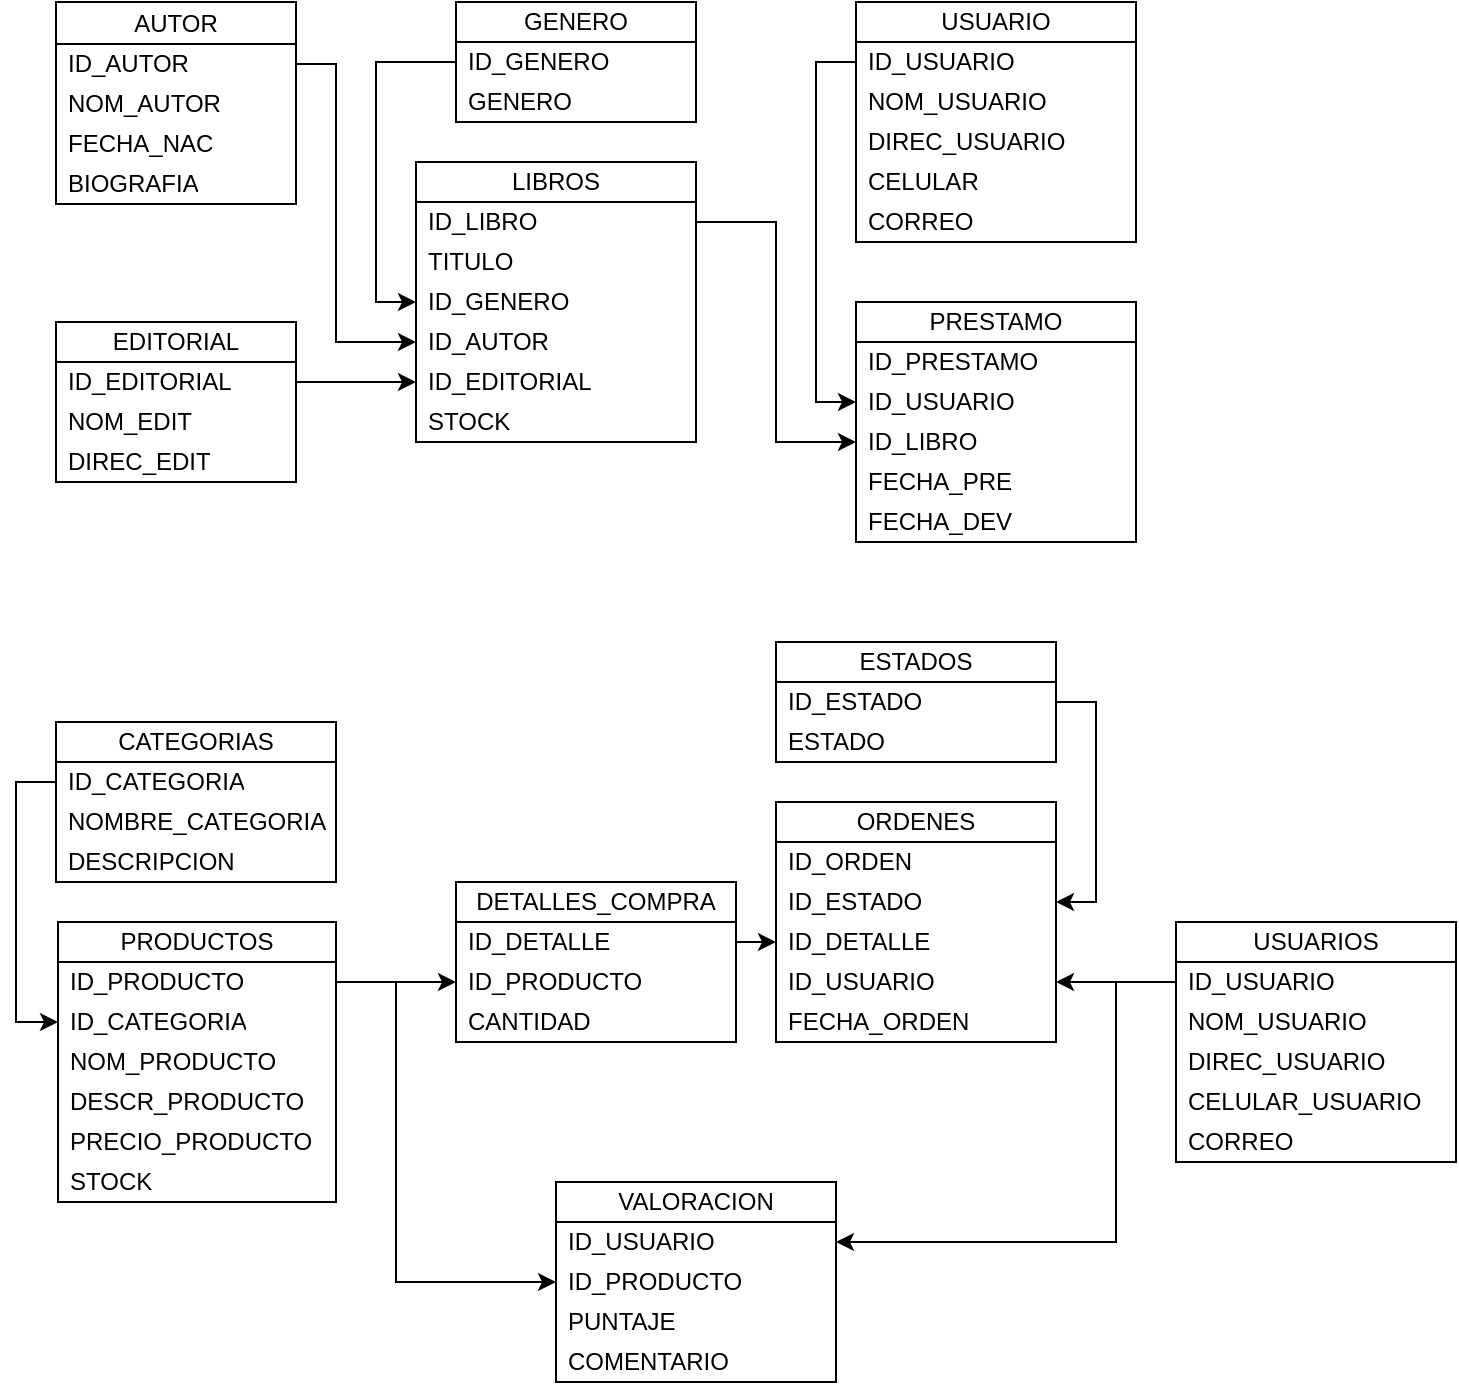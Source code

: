 <mxfile version="21.1.7" type="github">
  <diagram name="Página-1" id="Jg9sq6ZWYDZWG7IJHIOj">
    <mxGraphModel dx="880" dy="446" grid="1" gridSize="10" guides="1" tooltips="1" connect="1" arrows="1" fold="1" page="1" pageScale="1" pageWidth="827" pageHeight="1169" math="0" shadow="0">
      <root>
        <mxCell id="0" />
        <mxCell id="1" parent="0" />
        <mxCell id="0mArIqofXq3lNmtWkV4s-7" value="GENERO" style="swimlane;fontStyle=0;childLayout=stackLayout;horizontal=1;startSize=20;horizontalStack=0;resizeParent=1;resizeParentMax=0;resizeLast=0;collapsible=1;marginBottom=0;whiteSpace=wrap;html=1;" vertex="1" parent="1">
          <mxGeometry x="240" width="120" height="60" as="geometry" />
        </mxCell>
        <mxCell id="0mArIqofXq3lNmtWkV4s-8" value="ID_GENERO" style="text;strokeColor=none;fillColor=none;align=left;verticalAlign=middle;spacingLeft=4;spacingRight=4;overflow=hidden;points=[[0,0.5],[1,0.5]];portConstraint=eastwest;rotatable=0;whiteSpace=wrap;html=1;" vertex="1" parent="0mArIqofXq3lNmtWkV4s-7">
          <mxGeometry y="20" width="120" height="20" as="geometry" />
        </mxCell>
        <mxCell id="0mArIqofXq3lNmtWkV4s-9" value="GENERO" style="text;strokeColor=none;fillColor=none;align=left;verticalAlign=middle;spacingLeft=4;spacingRight=4;overflow=hidden;points=[[0,0.5],[1,0.5]];portConstraint=eastwest;rotatable=0;whiteSpace=wrap;html=1;" vertex="1" parent="0mArIqofXq3lNmtWkV4s-7">
          <mxGeometry y="40" width="120" height="20" as="geometry" />
        </mxCell>
        <mxCell id="0mArIqofXq3lNmtWkV4s-11" value="EDITORIAL" style="swimlane;fontStyle=0;childLayout=stackLayout;horizontal=1;startSize=20;horizontalStack=0;resizeParent=1;resizeParentMax=0;resizeLast=0;collapsible=1;marginBottom=0;whiteSpace=wrap;html=1;" vertex="1" parent="1">
          <mxGeometry x="40" y="160" width="120" height="80" as="geometry" />
        </mxCell>
        <mxCell id="0mArIqofXq3lNmtWkV4s-14" value="ID_EDITORIAL" style="text;strokeColor=none;fillColor=none;align=left;verticalAlign=middle;spacingLeft=4;spacingRight=4;overflow=hidden;points=[[0,0.5],[1,0.5]];portConstraint=eastwest;rotatable=0;whiteSpace=wrap;html=1;" vertex="1" parent="0mArIqofXq3lNmtWkV4s-11">
          <mxGeometry y="20" width="120" height="20" as="geometry" />
        </mxCell>
        <mxCell id="0mArIqofXq3lNmtWkV4s-12" value="NOM_EDIT" style="text;strokeColor=none;fillColor=none;align=left;verticalAlign=middle;spacingLeft=4;spacingRight=4;overflow=hidden;points=[[0,0.5],[1,0.5]];portConstraint=eastwest;rotatable=0;whiteSpace=wrap;html=1;" vertex="1" parent="0mArIqofXq3lNmtWkV4s-11">
          <mxGeometry y="40" width="120" height="20" as="geometry" />
        </mxCell>
        <mxCell id="0mArIqofXq3lNmtWkV4s-13" value="DIREC_EDIT" style="text;strokeColor=none;fillColor=none;align=left;verticalAlign=middle;spacingLeft=4;spacingRight=4;overflow=hidden;points=[[0,0.5],[1,0.5]];portConstraint=eastwest;rotatable=0;whiteSpace=wrap;html=1;" vertex="1" parent="0mArIqofXq3lNmtWkV4s-11">
          <mxGeometry y="60" width="120" height="20" as="geometry" />
        </mxCell>
        <mxCell id="0mArIqofXq3lNmtWkV4s-23" value="USUARIO" style="swimlane;fontStyle=0;childLayout=stackLayout;horizontal=1;startSize=20;horizontalStack=0;resizeParent=1;resizeParentMax=0;resizeLast=0;collapsible=1;marginBottom=0;whiteSpace=wrap;html=1;" vertex="1" parent="1">
          <mxGeometry x="440" width="140" height="120" as="geometry" />
        </mxCell>
        <mxCell id="0mArIqofXq3lNmtWkV4s-24" value="ID_USUARIO" style="text;strokeColor=none;fillColor=none;align=left;verticalAlign=middle;spacingLeft=4;spacingRight=4;overflow=hidden;points=[[0,0.5],[1,0.5]];portConstraint=eastwest;rotatable=0;whiteSpace=wrap;html=1;" vertex="1" parent="0mArIqofXq3lNmtWkV4s-23">
          <mxGeometry y="20" width="140" height="20" as="geometry" />
        </mxCell>
        <mxCell id="0mArIqofXq3lNmtWkV4s-25" value="NOM_USUARIO" style="text;strokeColor=none;fillColor=none;align=left;verticalAlign=middle;spacingLeft=4;spacingRight=4;overflow=hidden;points=[[0,0.5],[1,0.5]];portConstraint=eastwest;rotatable=0;whiteSpace=wrap;html=1;" vertex="1" parent="0mArIqofXq3lNmtWkV4s-23">
          <mxGeometry y="40" width="140" height="20" as="geometry" />
        </mxCell>
        <mxCell id="0mArIqofXq3lNmtWkV4s-26" value="DIREC_USUARIO" style="text;strokeColor=none;fillColor=none;align=left;verticalAlign=middle;spacingLeft=4;spacingRight=4;overflow=hidden;points=[[0,0.5],[1,0.5]];portConstraint=eastwest;rotatable=0;whiteSpace=wrap;html=1;" vertex="1" parent="0mArIqofXq3lNmtWkV4s-23">
          <mxGeometry y="60" width="140" height="20" as="geometry" />
        </mxCell>
        <mxCell id="0mArIqofXq3lNmtWkV4s-39" value="CELULAR" style="text;strokeColor=none;fillColor=none;align=left;verticalAlign=middle;spacingLeft=4;spacingRight=4;overflow=hidden;points=[[0,0.5],[1,0.5]];portConstraint=eastwest;rotatable=0;whiteSpace=wrap;html=1;" vertex="1" parent="0mArIqofXq3lNmtWkV4s-23">
          <mxGeometry y="80" width="140" height="20" as="geometry" />
        </mxCell>
        <mxCell id="0mArIqofXq3lNmtWkV4s-38" value="CORREO" style="text;strokeColor=none;fillColor=none;align=left;verticalAlign=middle;spacingLeft=4;spacingRight=4;overflow=hidden;points=[[0,0.5],[1,0.5]];portConstraint=eastwest;rotatable=0;whiteSpace=wrap;html=1;" vertex="1" parent="0mArIqofXq3lNmtWkV4s-23">
          <mxGeometry y="100" width="140" height="20" as="geometry" />
        </mxCell>
        <mxCell id="0mArIqofXq3lNmtWkV4s-27" value="AUTOR" style="swimlane;fontStyle=0;childLayout=stackLayout;horizontal=1;startSize=21;horizontalStack=0;resizeParent=1;resizeParentMax=0;resizeLast=0;collapsible=1;marginBottom=0;whiteSpace=wrap;html=1;" vertex="1" parent="1">
          <mxGeometry x="40" width="120" height="101" as="geometry" />
        </mxCell>
        <mxCell id="0mArIqofXq3lNmtWkV4s-28" value="ID_AUTOR" style="text;strokeColor=none;fillColor=none;align=left;verticalAlign=middle;spacingLeft=4;spacingRight=4;overflow=hidden;points=[[0,0.5],[1,0.5]];portConstraint=eastwest;rotatable=0;whiteSpace=wrap;html=1;" vertex="1" parent="0mArIqofXq3lNmtWkV4s-27">
          <mxGeometry y="21" width="120" height="20" as="geometry" />
        </mxCell>
        <mxCell id="0mArIqofXq3lNmtWkV4s-29" value="NOM_AUTOR" style="text;strokeColor=none;fillColor=none;align=left;verticalAlign=middle;spacingLeft=4;spacingRight=4;overflow=hidden;points=[[0,0.5],[1,0.5]];portConstraint=eastwest;rotatable=0;whiteSpace=wrap;html=1;" vertex="1" parent="0mArIqofXq3lNmtWkV4s-27">
          <mxGeometry y="41" width="120" height="20" as="geometry" />
        </mxCell>
        <mxCell id="0mArIqofXq3lNmtWkV4s-30" value="FECHA_NAC" style="text;strokeColor=none;fillColor=none;align=left;verticalAlign=middle;spacingLeft=4;spacingRight=4;overflow=hidden;points=[[0,0.5],[1,0.5]];portConstraint=eastwest;rotatable=0;whiteSpace=wrap;html=1;" vertex="1" parent="0mArIqofXq3lNmtWkV4s-27">
          <mxGeometry y="61" width="120" height="20" as="geometry" />
        </mxCell>
        <mxCell id="0mArIqofXq3lNmtWkV4s-37" value="BIOGRAFIA" style="text;strokeColor=none;fillColor=none;align=left;verticalAlign=middle;spacingLeft=4;spacingRight=4;overflow=hidden;points=[[0,0.5],[1,0.5]];portConstraint=eastwest;rotatable=0;whiteSpace=wrap;html=1;" vertex="1" parent="0mArIqofXq3lNmtWkV4s-27">
          <mxGeometry y="81" width="120" height="20" as="geometry" />
        </mxCell>
        <mxCell id="0mArIqofXq3lNmtWkV4s-31" value="LIBROS" style="swimlane;fontStyle=0;childLayout=stackLayout;horizontal=1;startSize=20;horizontalStack=0;resizeParent=1;resizeParentMax=0;resizeLast=0;collapsible=1;marginBottom=0;whiteSpace=wrap;html=1;" vertex="1" parent="1">
          <mxGeometry x="220" y="80" width="140" height="140" as="geometry" />
        </mxCell>
        <mxCell id="0mArIqofXq3lNmtWkV4s-51" value="ID_LIBRO" style="text;strokeColor=none;fillColor=none;align=left;verticalAlign=middle;spacingLeft=4;spacingRight=4;overflow=hidden;points=[[0,0.5],[1,0.5]];portConstraint=eastwest;rotatable=0;whiteSpace=wrap;html=1;" vertex="1" parent="0mArIqofXq3lNmtWkV4s-31">
          <mxGeometry y="20" width="140" height="20" as="geometry" />
        </mxCell>
        <mxCell id="0mArIqofXq3lNmtWkV4s-32" value="TITULO" style="text;strokeColor=none;fillColor=none;align=left;verticalAlign=middle;spacingLeft=4;spacingRight=4;overflow=hidden;points=[[0,0.5],[1,0.5]];portConstraint=eastwest;rotatable=0;whiteSpace=wrap;html=1;" vertex="1" parent="0mArIqofXq3lNmtWkV4s-31">
          <mxGeometry y="40" width="140" height="20" as="geometry" />
        </mxCell>
        <mxCell id="0mArIqofXq3lNmtWkV4s-34" value="ID_GENERO" style="text;strokeColor=none;fillColor=none;align=left;verticalAlign=middle;spacingLeft=4;spacingRight=4;overflow=hidden;points=[[0,0.5],[1,0.5]];portConstraint=eastwest;rotatable=0;whiteSpace=wrap;html=1;" vertex="1" parent="0mArIqofXq3lNmtWkV4s-31">
          <mxGeometry y="60" width="140" height="20" as="geometry" />
        </mxCell>
        <mxCell id="0mArIqofXq3lNmtWkV4s-33" value="ID_AUTOR" style="text;strokeColor=none;fillColor=none;align=left;verticalAlign=middle;spacingLeft=4;spacingRight=4;overflow=hidden;points=[[0,0.5],[1,0.5]];portConstraint=eastwest;rotatable=0;whiteSpace=wrap;html=1;" vertex="1" parent="0mArIqofXq3lNmtWkV4s-31">
          <mxGeometry y="80" width="140" height="20" as="geometry" />
        </mxCell>
        <mxCell id="0mArIqofXq3lNmtWkV4s-36" value="ID_EDITORIAL" style="text;strokeColor=none;fillColor=none;align=left;verticalAlign=middle;spacingLeft=4;spacingRight=4;overflow=hidden;points=[[0,0.5],[1,0.5]];portConstraint=eastwest;rotatable=0;whiteSpace=wrap;html=1;" vertex="1" parent="0mArIqofXq3lNmtWkV4s-31">
          <mxGeometry y="100" width="140" height="20" as="geometry" />
        </mxCell>
        <mxCell id="0mArIqofXq3lNmtWkV4s-35" value="STOCK" style="text;strokeColor=none;fillColor=none;align=left;verticalAlign=middle;spacingLeft=4;spacingRight=4;overflow=hidden;points=[[0,0.5],[1,0.5]];portConstraint=eastwest;rotatable=0;whiteSpace=wrap;html=1;" vertex="1" parent="0mArIqofXq3lNmtWkV4s-31">
          <mxGeometry y="120" width="140" height="20" as="geometry" />
        </mxCell>
        <mxCell id="0mArIqofXq3lNmtWkV4s-41" value="PRESTAMO" style="swimlane;fontStyle=0;childLayout=stackLayout;horizontal=1;startSize=20;horizontalStack=0;resizeParent=1;resizeParentMax=0;resizeLast=0;collapsible=1;marginBottom=0;whiteSpace=wrap;html=1;" vertex="1" parent="1">
          <mxGeometry x="440" y="150" width="140" height="120" as="geometry" />
        </mxCell>
        <mxCell id="0mArIqofXq3lNmtWkV4s-42" value="ID_PRESTAMO" style="text;strokeColor=none;fillColor=none;align=left;verticalAlign=middle;spacingLeft=4;spacingRight=4;overflow=hidden;points=[[0,0.5],[1,0.5]];portConstraint=eastwest;rotatable=0;whiteSpace=wrap;html=1;" vertex="1" parent="0mArIqofXq3lNmtWkV4s-41">
          <mxGeometry y="20" width="140" height="20" as="geometry" />
        </mxCell>
        <mxCell id="0mArIqofXq3lNmtWkV4s-43" value="ID_USUARIO" style="text;strokeColor=none;fillColor=none;align=left;verticalAlign=middle;spacingLeft=4;spacingRight=4;overflow=hidden;points=[[0,0.5],[1,0.5]];portConstraint=eastwest;rotatable=0;whiteSpace=wrap;html=1;" vertex="1" parent="0mArIqofXq3lNmtWkV4s-41">
          <mxGeometry y="40" width="140" height="20" as="geometry" />
        </mxCell>
        <mxCell id="0mArIqofXq3lNmtWkV4s-49" value="ID_LIBRO" style="text;strokeColor=none;fillColor=none;align=left;verticalAlign=middle;spacingLeft=4;spacingRight=4;overflow=hidden;points=[[0,0.5],[1,0.5]];portConstraint=eastwest;rotatable=0;whiteSpace=wrap;html=1;" vertex="1" parent="0mArIqofXq3lNmtWkV4s-41">
          <mxGeometry y="60" width="140" height="20" as="geometry" />
        </mxCell>
        <mxCell id="0mArIqofXq3lNmtWkV4s-44" value="FECHA_PRE" style="text;strokeColor=none;fillColor=none;align=left;verticalAlign=middle;spacingLeft=4;spacingRight=4;overflow=hidden;points=[[0,0.5],[1,0.5]];portConstraint=eastwest;rotatable=0;whiteSpace=wrap;html=1;" vertex="1" parent="0mArIqofXq3lNmtWkV4s-41">
          <mxGeometry y="80" width="140" height="20" as="geometry" />
        </mxCell>
        <mxCell id="0mArIqofXq3lNmtWkV4s-45" value="FECHA_DEV" style="text;strokeColor=none;fillColor=none;align=left;verticalAlign=middle;spacingLeft=4;spacingRight=4;overflow=hidden;points=[[0,0.5],[1,0.5]];portConstraint=eastwest;rotatable=0;whiteSpace=wrap;html=1;" vertex="1" parent="0mArIqofXq3lNmtWkV4s-41">
          <mxGeometry y="100" width="140" height="20" as="geometry" />
        </mxCell>
        <mxCell id="0mArIqofXq3lNmtWkV4s-53" style="edgeStyle=orthogonalEdgeStyle;rounded=0;orthogonalLoop=1;jettySize=auto;html=1;exitX=1;exitY=0.5;exitDx=0;exitDy=0;entryX=0;entryY=0.5;entryDx=0;entryDy=0;" edge="1" parent="1" source="0mArIqofXq3lNmtWkV4s-28" target="0mArIqofXq3lNmtWkV4s-33">
          <mxGeometry relative="1" as="geometry">
            <Array as="points">
              <mxPoint x="180" y="31" />
              <mxPoint x="180" y="170" />
            </Array>
          </mxGeometry>
        </mxCell>
        <mxCell id="0mArIqofXq3lNmtWkV4s-54" style="edgeStyle=orthogonalEdgeStyle;rounded=0;orthogonalLoop=1;jettySize=auto;html=1;exitX=1;exitY=0.5;exitDx=0;exitDy=0;entryX=0;entryY=0.5;entryDx=0;entryDy=0;" edge="1" parent="1" source="0mArIqofXq3lNmtWkV4s-14" target="0mArIqofXq3lNmtWkV4s-36">
          <mxGeometry relative="1" as="geometry" />
        </mxCell>
        <mxCell id="0mArIqofXq3lNmtWkV4s-55" style="edgeStyle=orthogonalEdgeStyle;rounded=0;orthogonalLoop=1;jettySize=auto;html=1;exitX=0;exitY=0.5;exitDx=0;exitDy=0;entryX=0;entryY=0.5;entryDx=0;entryDy=0;" edge="1" parent="1" source="0mArIqofXq3lNmtWkV4s-8" target="0mArIqofXq3lNmtWkV4s-34">
          <mxGeometry relative="1" as="geometry" />
        </mxCell>
        <mxCell id="0mArIqofXq3lNmtWkV4s-56" style="edgeStyle=orthogonalEdgeStyle;rounded=0;orthogonalLoop=1;jettySize=auto;html=1;exitX=0;exitY=0.5;exitDx=0;exitDy=0;entryX=0;entryY=0.5;entryDx=0;entryDy=0;" edge="1" parent="1" source="0mArIqofXq3lNmtWkV4s-24" target="0mArIqofXq3lNmtWkV4s-43">
          <mxGeometry relative="1" as="geometry" />
        </mxCell>
        <mxCell id="0mArIqofXq3lNmtWkV4s-57" style="edgeStyle=orthogonalEdgeStyle;rounded=0;orthogonalLoop=1;jettySize=auto;html=1;exitX=1;exitY=0.5;exitDx=0;exitDy=0;entryX=0;entryY=0.5;entryDx=0;entryDy=0;" edge="1" parent="1" source="0mArIqofXq3lNmtWkV4s-51" target="0mArIqofXq3lNmtWkV4s-49">
          <mxGeometry relative="1" as="geometry" />
        </mxCell>
        <mxCell id="0mArIqofXq3lNmtWkV4s-58" value="PRODUCTOS" style="swimlane;fontStyle=0;childLayout=stackLayout;horizontal=1;startSize=20;horizontalStack=0;resizeParent=1;resizeParentMax=0;resizeLast=0;collapsible=1;marginBottom=0;whiteSpace=wrap;html=1;" vertex="1" parent="1">
          <mxGeometry x="41" y="460" width="139" height="140" as="geometry" />
        </mxCell>
        <mxCell id="0mArIqofXq3lNmtWkV4s-59" value="ID_PRODUCTO" style="text;strokeColor=none;fillColor=none;align=left;verticalAlign=middle;spacingLeft=4;spacingRight=4;overflow=hidden;points=[[0,0.5],[1,0.5]];portConstraint=eastwest;rotatable=0;whiteSpace=wrap;html=1;" vertex="1" parent="0mArIqofXq3lNmtWkV4s-58">
          <mxGeometry y="20" width="139" height="20" as="geometry" />
        </mxCell>
        <mxCell id="0mArIqofXq3lNmtWkV4s-124" value="ID_CATEGORIA" style="text;strokeColor=none;fillColor=none;align=left;verticalAlign=middle;spacingLeft=4;spacingRight=4;overflow=hidden;points=[[0,0.5],[1,0.5]];portConstraint=eastwest;rotatable=0;whiteSpace=wrap;html=1;" vertex="1" parent="0mArIqofXq3lNmtWkV4s-58">
          <mxGeometry y="40" width="139" height="20" as="geometry" />
        </mxCell>
        <mxCell id="0mArIqofXq3lNmtWkV4s-104" value="NOM_PRODUCTO" style="text;strokeColor=none;fillColor=none;align=left;verticalAlign=middle;spacingLeft=4;spacingRight=4;overflow=hidden;points=[[0,0.5],[1,0.5]];portConstraint=eastwest;rotatable=0;whiteSpace=wrap;html=1;" vertex="1" parent="0mArIqofXq3lNmtWkV4s-58">
          <mxGeometry y="60" width="139" height="20" as="geometry" />
        </mxCell>
        <mxCell id="0mArIqofXq3lNmtWkV4s-103" value="DESCR_PRODUCTO" style="text;strokeColor=none;fillColor=none;align=left;verticalAlign=middle;spacingLeft=4;spacingRight=4;overflow=hidden;points=[[0,0.5],[1,0.5]];portConstraint=eastwest;rotatable=0;whiteSpace=wrap;html=1;" vertex="1" parent="0mArIqofXq3lNmtWkV4s-58">
          <mxGeometry y="80" width="139" height="20" as="geometry" />
        </mxCell>
        <mxCell id="0mArIqofXq3lNmtWkV4s-102" value="PRECIO_PRODUCTO" style="text;strokeColor=none;fillColor=none;align=left;verticalAlign=middle;spacingLeft=4;spacingRight=4;overflow=hidden;points=[[0,0.5],[1,0.5]];portConstraint=eastwest;rotatable=0;whiteSpace=wrap;html=1;" vertex="1" parent="0mArIqofXq3lNmtWkV4s-58">
          <mxGeometry y="100" width="139" height="20" as="geometry" />
        </mxCell>
        <mxCell id="0mArIqofXq3lNmtWkV4s-119" value="STOCK" style="text;strokeColor=none;fillColor=none;align=left;verticalAlign=middle;spacingLeft=4;spacingRight=4;overflow=hidden;points=[[0,0.5],[1,0.5]];portConstraint=eastwest;rotatable=0;whiteSpace=wrap;html=1;" vertex="1" parent="0mArIqofXq3lNmtWkV4s-58">
          <mxGeometry y="120" width="139" height="20" as="geometry" />
        </mxCell>
        <mxCell id="0mArIqofXq3lNmtWkV4s-62" value="CATEGORIAS" style="swimlane;fontStyle=0;childLayout=stackLayout;horizontal=1;startSize=20;horizontalStack=0;resizeParent=1;resizeParentMax=0;resizeLast=0;collapsible=1;marginBottom=0;whiteSpace=wrap;html=1;" vertex="1" parent="1">
          <mxGeometry x="40" y="360" width="140" height="80" as="geometry" />
        </mxCell>
        <mxCell id="0mArIqofXq3lNmtWkV4s-63" value="ID_CATEGORIA" style="text;strokeColor=none;fillColor=none;align=left;verticalAlign=middle;spacingLeft=4;spacingRight=4;overflow=hidden;points=[[0,0.5],[1,0.5]];portConstraint=eastwest;rotatable=0;whiteSpace=wrap;html=1;" vertex="1" parent="0mArIqofXq3lNmtWkV4s-62">
          <mxGeometry y="20" width="140" height="20" as="geometry" />
        </mxCell>
        <mxCell id="0mArIqofXq3lNmtWkV4s-64" value="NOMBRE_CATEGORIA" style="text;strokeColor=none;fillColor=none;align=left;verticalAlign=middle;spacingLeft=4;spacingRight=4;overflow=hidden;points=[[0,0.5],[1,0.5]];portConstraint=eastwest;rotatable=0;whiteSpace=wrap;html=1;" vertex="1" parent="0mArIqofXq3lNmtWkV4s-62">
          <mxGeometry y="40" width="140" height="20" as="geometry" />
        </mxCell>
        <mxCell id="0mArIqofXq3lNmtWkV4s-105" value="DESCRIPCION" style="text;strokeColor=none;fillColor=none;align=left;verticalAlign=middle;spacingLeft=4;spacingRight=4;overflow=hidden;points=[[0,0.5],[1,0.5]];portConstraint=eastwest;rotatable=0;whiteSpace=wrap;html=1;" vertex="1" parent="0mArIqofXq3lNmtWkV4s-62">
          <mxGeometry y="60" width="140" height="20" as="geometry" />
        </mxCell>
        <mxCell id="0mArIqofXq3lNmtWkV4s-66" value="USUARIOS" style="swimlane;fontStyle=0;childLayout=stackLayout;horizontal=1;startSize=20;horizontalStack=0;resizeParent=1;resizeParentMax=0;resizeLast=0;collapsible=1;marginBottom=0;whiteSpace=wrap;html=1;" vertex="1" parent="1">
          <mxGeometry x="600" y="460" width="140" height="120" as="geometry" />
        </mxCell>
        <mxCell id="0mArIqofXq3lNmtWkV4s-130" value="ID_USUARIO" style="text;strokeColor=none;fillColor=none;align=left;verticalAlign=middle;spacingLeft=4;spacingRight=4;overflow=hidden;points=[[0,0.5],[1,0.5]];portConstraint=eastwest;rotatable=0;whiteSpace=wrap;html=1;" vertex="1" parent="0mArIqofXq3lNmtWkV4s-66">
          <mxGeometry y="20" width="140" height="20" as="geometry" />
        </mxCell>
        <mxCell id="0mArIqofXq3lNmtWkV4s-67" value="NOM_USUARIO" style="text;strokeColor=none;fillColor=none;align=left;verticalAlign=middle;spacingLeft=4;spacingRight=4;overflow=hidden;points=[[0,0.5],[1,0.5]];portConstraint=eastwest;rotatable=0;whiteSpace=wrap;html=1;" vertex="1" parent="0mArIqofXq3lNmtWkV4s-66">
          <mxGeometry y="40" width="140" height="20" as="geometry" />
        </mxCell>
        <mxCell id="0mArIqofXq3lNmtWkV4s-68" value="DIREC_USUARIO" style="text;strokeColor=none;fillColor=none;align=left;verticalAlign=middle;spacingLeft=4;spacingRight=4;overflow=hidden;points=[[0,0.5],[1,0.5]];portConstraint=eastwest;rotatable=0;whiteSpace=wrap;html=1;" vertex="1" parent="0mArIqofXq3lNmtWkV4s-66">
          <mxGeometry y="60" width="140" height="20" as="geometry" />
        </mxCell>
        <mxCell id="0mArIqofXq3lNmtWkV4s-69" value="CELULAR_USUARIO" style="text;strokeColor=none;fillColor=none;align=left;verticalAlign=middle;spacingLeft=4;spacingRight=4;overflow=hidden;points=[[0,0.5],[1,0.5]];portConstraint=eastwest;rotatable=0;whiteSpace=wrap;html=1;" vertex="1" parent="0mArIqofXq3lNmtWkV4s-66">
          <mxGeometry y="80" width="140" height="20" as="geometry" />
        </mxCell>
        <mxCell id="0mArIqofXq3lNmtWkV4s-108" value="CORREO" style="text;strokeColor=none;fillColor=none;align=left;verticalAlign=middle;spacingLeft=4;spacingRight=4;overflow=hidden;points=[[0,0.5],[1,0.5]];portConstraint=eastwest;rotatable=0;whiteSpace=wrap;html=1;" vertex="1" parent="0mArIqofXq3lNmtWkV4s-66">
          <mxGeometry y="100" width="140" height="20" as="geometry" />
        </mxCell>
        <mxCell id="0mArIqofXq3lNmtWkV4s-70" value="ORDENES" style="swimlane;fontStyle=0;childLayout=stackLayout;horizontal=1;startSize=20;horizontalStack=0;resizeParent=1;resizeParentMax=0;resizeLast=0;collapsible=1;marginBottom=0;whiteSpace=wrap;html=1;" vertex="1" parent="1">
          <mxGeometry x="400" y="400" width="140" height="120" as="geometry" />
        </mxCell>
        <mxCell id="0mArIqofXq3lNmtWkV4s-71" value="ID_ORDEN" style="text;strokeColor=none;fillColor=none;align=left;verticalAlign=middle;spacingLeft=4;spacingRight=4;overflow=hidden;points=[[0,0.5],[1,0.5]];portConstraint=eastwest;rotatable=0;whiteSpace=wrap;html=1;" vertex="1" parent="0mArIqofXq3lNmtWkV4s-70">
          <mxGeometry y="20" width="140" height="20" as="geometry" />
        </mxCell>
        <mxCell id="0mArIqofXq3lNmtWkV4s-117" value="ID_ESTADO" style="text;strokeColor=none;fillColor=none;align=left;verticalAlign=middle;spacingLeft=4;spacingRight=4;overflow=hidden;points=[[0,0.5],[1,0.5]];portConstraint=eastwest;rotatable=0;whiteSpace=wrap;html=1;" vertex="1" parent="0mArIqofXq3lNmtWkV4s-70">
          <mxGeometry y="40" width="140" height="20" as="geometry" />
        </mxCell>
        <mxCell id="0mArIqofXq3lNmtWkV4s-72" value="ID_DETALLE" style="text;strokeColor=none;fillColor=none;align=left;verticalAlign=middle;spacingLeft=4;spacingRight=4;overflow=hidden;points=[[0,0.5],[1,0.5]];portConstraint=eastwest;rotatable=0;whiteSpace=wrap;html=1;" vertex="1" parent="0mArIqofXq3lNmtWkV4s-70">
          <mxGeometry y="60" width="140" height="20" as="geometry" />
        </mxCell>
        <mxCell id="0mArIqofXq3lNmtWkV4s-73" value="ID_USUARIO" style="text;strokeColor=none;fillColor=none;align=left;verticalAlign=middle;spacingLeft=4;spacingRight=4;overflow=hidden;points=[[0,0.5],[1,0.5]];portConstraint=eastwest;rotatable=0;whiteSpace=wrap;html=1;" vertex="1" parent="0mArIqofXq3lNmtWkV4s-70">
          <mxGeometry y="80" width="140" height="20" as="geometry" />
        </mxCell>
        <mxCell id="0mArIqofXq3lNmtWkV4s-118" value="FECHA_ORDEN" style="text;strokeColor=none;fillColor=none;align=left;verticalAlign=middle;spacingLeft=4;spacingRight=4;overflow=hidden;points=[[0,0.5],[1,0.5]];portConstraint=eastwest;rotatable=0;whiteSpace=wrap;html=1;" vertex="1" parent="0mArIqofXq3lNmtWkV4s-70">
          <mxGeometry y="100" width="140" height="20" as="geometry" />
        </mxCell>
        <mxCell id="0mArIqofXq3lNmtWkV4s-74" value="ESTADOS" style="swimlane;fontStyle=0;childLayout=stackLayout;horizontal=1;startSize=20;horizontalStack=0;resizeParent=1;resizeParentMax=0;resizeLast=0;collapsible=1;marginBottom=0;whiteSpace=wrap;html=1;" vertex="1" parent="1">
          <mxGeometry x="400" y="320" width="140" height="60" as="geometry" />
        </mxCell>
        <mxCell id="0mArIqofXq3lNmtWkV4s-75" value="ID_ESTADO" style="text;strokeColor=none;fillColor=none;align=left;verticalAlign=middle;spacingLeft=4;spacingRight=4;overflow=hidden;points=[[0,0.5],[1,0.5]];portConstraint=eastwest;rotatable=0;whiteSpace=wrap;html=1;" vertex="1" parent="0mArIqofXq3lNmtWkV4s-74">
          <mxGeometry y="20" width="140" height="20" as="geometry" />
        </mxCell>
        <mxCell id="0mArIqofXq3lNmtWkV4s-76" value="ESTADO" style="text;strokeColor=none;fillColor=none;align=left;verticalAlign=middle;spacingLeft=4;spacingRight=4;overflow=hidden;points=[[0,0.5],[1,0.5]];portConstraint=eastwest;rotatable=0;whiteSpace=wrap;html=1;" vertex="1" parent="0mArIqofXq3lNmtWkV4s-74">
          <mxGeometry y="40" width="140" height="20" as="geometry" />
        </mxCell>
        <mxCell id="0mArIqofXq3lNmtWkV4s-78" value="DETALLES_COMPRA" style="swimlane;fontStyle=0;childLayout=stackLayout;horizontal=1;startSize=20;horizontalStack=0;resizeParent=1;resizeParentMax=0;resizeLast=0;collapsible=1;marginBottom=0;whiteSpace=wrap;html=1;" vertex="1" parent="1">
          <mxGeometry x="240" y="440" width="140" height="80" as="geometry" />
        </mxCell>
        <mxCell id="0mArIqofXq3lNmtWkV4s-79" value="ID_DETALLE" style="text;strokeColor=none;fillColor=none;align=left;verticalAlign=middle;spacingLeft=4;spacingRight=4;overflow=hidden;points=[[0,0.5],[1,0.5]];portConstraint=eastwest;rotatable=0;whiteSpace=wrap;html=1;" vertex="1" parent="0mArIqofXq3lNmtWkV4s-78">
          <mxGeometry y="20" width="140" height="20" as="geometry" />
        </mxCell>
        <mxCell id="0mArIqofXq3lNmtWkV4s-80" value="ID_PRODUCTO" style="text;strokeColor=none;fillColor=none;align=left;verticalAlign=middle;spacingLeft=4;spacingRight=4;overflow=hidden;points=[[0,0.5],[1,0.5]];portConstraint=eastwest;rotatable=0;whiteSpace=wrap;html=1;" vertex="1" parent="0mArIqofXq3lNmtWkV4s-78">
          <mxGeometry y="40" width="140" height="20" as="geometry" />
        </mxCell>
        <mxCell id="0mArIqofXq3lNmtWkV4s-81" value="CANTIDAD" style="text;strokeColor=none;fillColor=none;align=left;verticalAlign=middle;spacingLeft=4;spacingRight=4;overflow=hidden;points=[[0,0.5],[1,0.5]];portConstraint=eastwest;rotatable=0;whiteSpace=wrap;html=1;" vertex="1" parent="0mArIqofXq3lNmtWkV4s-78">
          <mxGeometry y="60" width="140" height="20" as="geometry" />
        </mxCell>
        <mxCell id="0mArIqofXq3lNmtWkV4s-82" value="VALORACION" style="swimlane;fontStyle=0;childLayout=stackLayout;horizontal=1;startSize=20;horizontalStack=0;resizeParent=1;resizeParentMax=0;resizeLast=0;collapsible=1;marginBottom=0;whiteSpace=wrap;html=1;" vertex="1" parent="1">
          <mxGeometry x="290" y="590" width="140" height="100" as="geometry" />
        </mxCell>
        <mxCell id="0mArIqofXq3lNmtWkV4s-84" value="ID_USUARIO" style="text;strokeColor=none;fillColor=none;align=left;verticalAlign=middle;spacingLeft=4;spacingRight=4;overflow=hidden;points=[[0,0.5],[1,0.5]];portConstraint=eastwest;rotatable=0;whiteSpace=wrap;html=1;" vertex="1" parent="0mArIqofXq3lNmtWkV4s-82">
          <mxGeometry y="20" width="140" height="20" as="geometry" />
        </mxCell>
        <mxCell id="0mArIqofXq3lNmtWkV4s-83" value="ID_PRODUCTO" style="text;strokeColor=none;fillColor=none;align=left;verticalAlign=middle;spacingLeft=4;spacingRight=4;overflow=hidden;points=[[0,0.5],[1,0.5]];portConstraint=eastwest;rotatable=0;whiteSpace=wrap;html=1;" vertex="1" parent="0mArIqofXq3lNmtWkV4s-82">
          <mxGeometry y="40" width="140" height="20" as="geometry" />
        </mxCell>
        <mxCell id="0mArIqofXq3lNmtWkV4s-122" value="PUNTAJE" style="text;strokeColor=none;fillColor=none;align=left;verticalAlign=middle;spacingLeft=4;spacingRight=4;overflow=hidden;points=[[0,0.5],[1,0.5]];portConstraint=eastwest;rotatable=0;whiteSpace=wrap;html=1;" vertex="1" parent="0mArIqofXq3lNmtWkV4s-82">
          <mxGeometry y="60" width="140" height="20" as="geometry" />
        </mxCell>
        <mxCell id="0mArIqofXq3lNmtWkV4s-85" value="COMENTARIO" style="text;strokeColor=none;fillColor=none;align=left;verticalAlign=middle;spacingLeft=4;spacingRight=4;overflow=hidden;points=[[0,0.5],[1,0.5]];portConstraint=eastwest;rotatable=0;whiteSpace=wrap;html=1;" vertex="1" parent="0mArIqofXq3lNmtWkV4s-82">
          <mxGeometry y="80" width="140" height="20" as="geometry" />
        </mxCell>
        <mxCell id="0mArIqofXq3lNmtWkV4s-125" style="edgeStyle=orthogonalEdgeStyle;rounded=0;orthogonalLoop=1;jettySize=auto;html=1;exitX=1;exitY=0.5;exitDx=0;exitDy=0;entryX=0;entryY=0.5;entryDx=0;entryDy=0;" edge="1" parent="1" source="0mArIqofXq3lNmtWkV4s-59" target="0mArIqofXq3lNmtWkV4s-80">
          <mxGeometry relative="1" as="geometry" />
        </mxCell>
        <mxCell id="0mArIqofXq3lNmtWkV4s-127" style="edgeStyle=orthogonalEdgeStyle;rounded=0;orthogonalLoop=1;jettySize=auto;html=1;exitX=1;exitY=0.5;exitDx=0;exitDy=0;entryX=0;entryY=0.5;entryDx=0;entryDy=0;" edge="1" parent="1" source="0mArIqofXq3lNmtWkV4s-79" target="0mArIqofXq3lNmtWkV4s-72">
          <mxGeometry relative="1" as="geometry" />
        </mxCell>
        <mxCell id="0mArIqofXq3lNmtWkV4s-129" style="edgeStyle=orthogonalEdgeStyle;rounded=0;orthogonalLoop=1;jettySize=auto;html=1;exitX=1;exitY=0.5;exitDx=0;exitDy=0;entryX=1;entryY=0.5;entryDx=0;entryDy=0;" edge="1" parent="1" source="0mArIqofXq3lNmtWkV4s-75" target="0mArIqofXq3lNmtWkV4s-117">
          <mxGeometry relative="1" as="geometry" />
        </mxCell>
        <mxCell id="0mArIqofXq3lNmtWkV4s-131" style="edgeStyle=orthogonalEdgeStyle;rounded=0;orthogonalLoop=1;jettySize=auto;html=1;exitX=0;exitY=0.5;exitDx=0;exitDy=0;entryX=0;entryY=0.5;entryDx=0;entryDy=0;" edge="1" parent="1" source="0mArIqofXq3lNmtWkV4s-63" target="0mArIqofXq3lNmtWkV4s-124">
          <mxGeometry relative="1" as="geometry" />
        </mxCell>
        <mxCell id="0mArIqofXq3lNmtWkV4s-134" style="edgeStyle=orthogonalEdgeStyle;rounded=0;orthogonalLoop=1;jettySize=auto;html=1;exitX=0;exitY=0.5;exitDx=0;exitDy=0;entryX=1;entryY=0.5;entryDx=0;entryDy=0;" edge="1" parent="1" source="0mArIqofXq3lNmtWkV4s-130" target="0mArIqofXq3lNmtWkV4s-73">
          <mxGeometry relative="1" as="geometry" />
        </mxCell>
        <mxCell id="0mArIqofXq3lNmtWkV4s-135" style="edgeStyle=orthogonalEdgeStyle;rounded=0;orthogonalLoop=1;jettySize=auto;html=1;entryX=0;entryY=0.5;entryDx=0;entryDy=0;" edge="1" parent="1" source="0mArIqofXq3lNmtWkV4s-59" target="0mArIqofXq3lNmtWkV4s-83">
          <mxGeometry relative="1" as="geometry">
            <Array as="points">
              <mxPoint x="210" y="490" />
              <mxPoint x="210" y="640" />
            </Array>
          </mxGeometry>
        </mxCell>
        <mxCell id="0mArIqofXq3lNmtWkV4s-136" style="edgeStyle=orthogonalEdgeStyle;rounded=0;orthogonalLoop=1;jettySize=auto;html=1;exitX=0;exitY=0.5;exitDx=0;exitDy=0;entryX=1;entryY=0.5;entryDx=0;entryDy=0;" edge="1" parent="1" source="0mArIqofXq3lNmtWkV4s-130" target="0mArIqofXq3lNmtWkV4s-84">
          <mxGeometry relative="1" as="geometry">
            <Array as="points">
              <mxPoint x="570" y="490" />
              <mxPoint x="570" y="620" />
            </Array>
          </mxGeometry>
        </mxCell>
      </root>
    </mxGraphModel>
  </diagram>
</mxfile>
